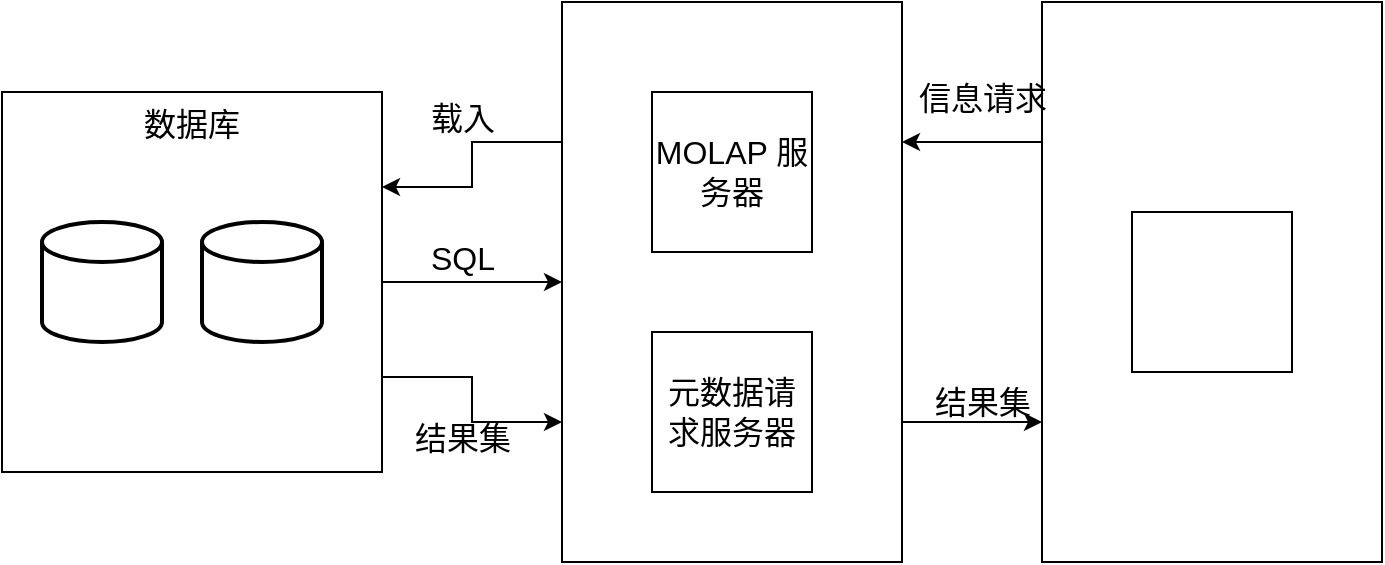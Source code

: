 <mxfile version="21.3.5" type="github">
  <diagram name="Page-1" id="zoyLQBMpjC1JwWB8Ujel">
    <mxGraphModel dx="1434" dy="760" grid="1" gridSize="10" guides="1" tooltips="1" connect="1" arrows="1" fold="1" page="1" pageScale="1" pageWidth="900" pageHeight="1600" math="0" shadow="0">
      <root>
        <mxCell id="0" />
        <mxCell id="1" parent="0" />
        <mxCell id="myBEYGF3AN6niEe-FZO3-14" style="edgeStyle=orthogonalEdgeStyle;rounded=0;orthogonalLoop=1;jettySize=auto;html=1;exitX=1;exitY=0.75;exitDx=0;exitDy=0;entryX=0;entryY=0.75;entryDx=0;entryDy=0;fontSize=16;" edge="1" parent="1" source="myBEYGF3AN6niEe-FZO3-2" target="myBEYGF3AN6niEe-FZO3-3">
          <mxGeometry relative="1" as="geometry" />
        </mxCell>
        <mxCell id="myBEYGF3AN6niEe-FZO3-17" style="edgeStyle=orthogonalEdgeStyle;rounded=0;orthogonalLoop=1;jettySize=auto;html=1;exitX=1;exitY=0.5;exitDx=0;exitDy=0;entryX=0;entryY=0.5;entryDx=0;entryDy=0;fontSize=16;" edge="1" parent="1" source="myBEYGF3AN6niEe-FZO3-2" target="myBEYGF3AN6niEe-FZO3-3">
          <mxGeometry relative="1" as="geometry" />
        </mxCell>
        <mxCell id="myBEYGF3AN6niEe-FZO3-2" value="&lt;div style=&quot;font-size: 16px;&quot;&gt;数据库&lt;/div&gt;" style="whiteSpace=wrap;html=1;aspect=fixed;align=center;horizontal=1;fontStyle=0;verticalAlign=top;fontSize=16;" vertex="1" parent="1">
          <mxGeometry x="80" y="280" width="190" height="190" as="geometry" />
        </mxCell>
        <mxCell id="myBEYGF3AN6niEe-FZO3-13" style="edgeStyle=orthogonalEdgeStyle;rounded=0;orthogonalLoop=1;jettySize=auto;html=1;exitX=1;exitY=0.75;exitDx=0;exitDy=0;entryX=0;entryY=0.75;entryDx=0;entryDy=0;fontSize=16;" edge="1" parent="1" source="myBEYGF3AN6niEe-FZO3-3" target="myBEYGF3AN6niEe-FZO3-4">
          <mxGeometry relative="1" as="geometry" />
        </mxCell>
        <mxCell id="myBEYGF3AN6niEe-FZO3-16" style="edgeStyle=orthogonalEdgeStyle;rounded=0;orthogonalLoop=1;jettySize=auto;html=1;exitX=0;exitY=0.25;exitDx=0;exitDy=0;entryX=1;entryY=0.25;entryDx=0;entryDy=0;fontSize=16;" edge="1" parent="1" source="myBEYGF3AN6niEe-FZO3-3" target="myBEYGF3AN6niEe-FZO3-2">
          <mxGeometry relative="1" as="geometry" />
        </mxCell>
        <mxCell id="myBEYGF3AN6niEe-FZO3-3" value="" style="rounded=0;whiteSpace=wrap;html=1;fontSize=16;" vertex="1" parent="1">
          <mxGeometry x="360" y="235" width="170" height="280" as="geometry" />
        </mxCell>
        <mxCell id="myBEYGF3AN6niEe-FZO3-12" style="edgeStyle=orthogonalEdgeStyle;rounded=0;orthogonalLoop=1;jettySize=auto;html=1;exitX=0;exitY=0.25;exitDx=0;exitDy=0;entryX=1;entryY=0.25;entryDx=0;entryDy=0;fontSize=16;" edge="1" parent="1" source="myBEYGF3AN6niEe-FZO3-4" target="myBEYGF3AN6niEe-FZO3-3">
          <mxGeometry relative="1" as="geometry" />
        </mxCell>
        <mxCell id="myBEYGF3AN6niEe-FZO3-4" value="前端工具" style="rounded=0;whiteSpace=wrap;html=1;fontSize=16;" vertex="1" parent="1">
          <mxGeometry x="600" y="235" width="170" height="280" as="geometry" />
        </mxCell>
        <mxCell id="myBEYGF3AN6niEe-FZO3-5" value="MOLAP 服务器" style="whiteSpace=wrap;html=1;aspect=fixed;fontSize=16;" vertex="1" parent="1">
          <mxGeometry x="405" y="280" width="80" height="80" as="geometry" />
        </mxCell>
        <mxCell id="myBEYGF3AN6niEe-FZO3-6" value="元数据请求服务器" style="whiteSpace=wrap;html=1;aspect=fixed;fontSize=16;" vertex="1" parent="1">
          <mxGeometry x="405" y="400" width="80" height="80" as="geometry" />
        </mxCell>
        <mxCell id="myBEYGF3AN6niEe-FZO3-7" value="" style="whiteSpace=wrap;html=1;aspect=fixed;fontSize=16;" vertex="1" parent="1">
          <mxGeometry x="645" y="340" width="80" height="80" as="geometry" />
        </mxCell>
        <mxCell id="myBEYGF3AN6niEe-FZO3-8" value="" style="strokeWidth=2;html=1;shape=mxgraph.flowchart.database;whiteSpace=wrap;fontSize=16;" vertex="1" parent="1">
          <mxGeometry x="180" y="345" width="60" height="60" as="geometry" />
        </mxCell>
        <mxCell id="myBEYGF3AN6niEe-FZO3-9" value="" style="strokeWidth=2;html=1;shape=mxgraph.flowchart.database;whiteSpace=wrap;fontSize=16;" vertex="1" parent="1">
          <mxGeometry x="100" y="345" width="60" height="60" as="geometry" />
        </mxCell>
        <mxCell id="myBEYGF3AN6niEe-FZO3-18" value="信息请求" style="text;html=1;align=center;verticalAlign=middle;resizable=0;points=[];autosize=1;strokeColor=none;fillColor=none;fontSize=16;" vertex="1" parent="1">
          <mxGeometry x="525" y="268" width="90" height="30" as="geometry" />
        </mxCell>
        <mxCell id="myBEYGF3AN6niEe-FZO3-19" value="结果集" style="text;html=1;align=center;verticalAlign=middle;resizable=0;points=[];autosize=1;strokeColor=none;fillColor=none;fontSize=16;" vertex="1" parent="1">
          <mxGeometry x="535" y="420" width="70" height="30" as="geometry" />
        </mxCell>
        <mxCell id="myBEYGF3AN6niEe-FZO3-20" value="SQL" style="text;html=1;align=center;verticalAlign=middle;resizable=0;points=[];autosize=1;strokeColor=none;fillColor=none;fontSize=16;" vertex="1" parent="1">
          <mxGeometry x="280" y="348" width="60" height="30" as="geometry" />
        </mxCell>
        <mxCell id="myBEYGF3AN6niEe-FZO3-21" value="载入" style="text;html=1;align=center;verticalAlign=middle;resizable=0;points=[];autosize=1;strokeColor=none;fillColor=none;fontSize=16;" vertex="1" parent="1">
          <mxGeometry x="280" y="278" width="60" height="30" as="geometry" />
        </mxCell>
        <mxCell id="myBEYGF3AN6niEe-FZO3-22" value="结果集" style="text;html=1;align=center;verticalAlign=middle;resizable=0;points=[];autosize=1;strokeColor=none;fillColor=none;fontSize=16;" vertex="1" parent="1">
          <mxGeometry x="275" y="438" width="70" height="30" as="geometry" />
        </mxCell>
      </root>
    </mxGraphModel>
  </diagram>
</mxfile>
